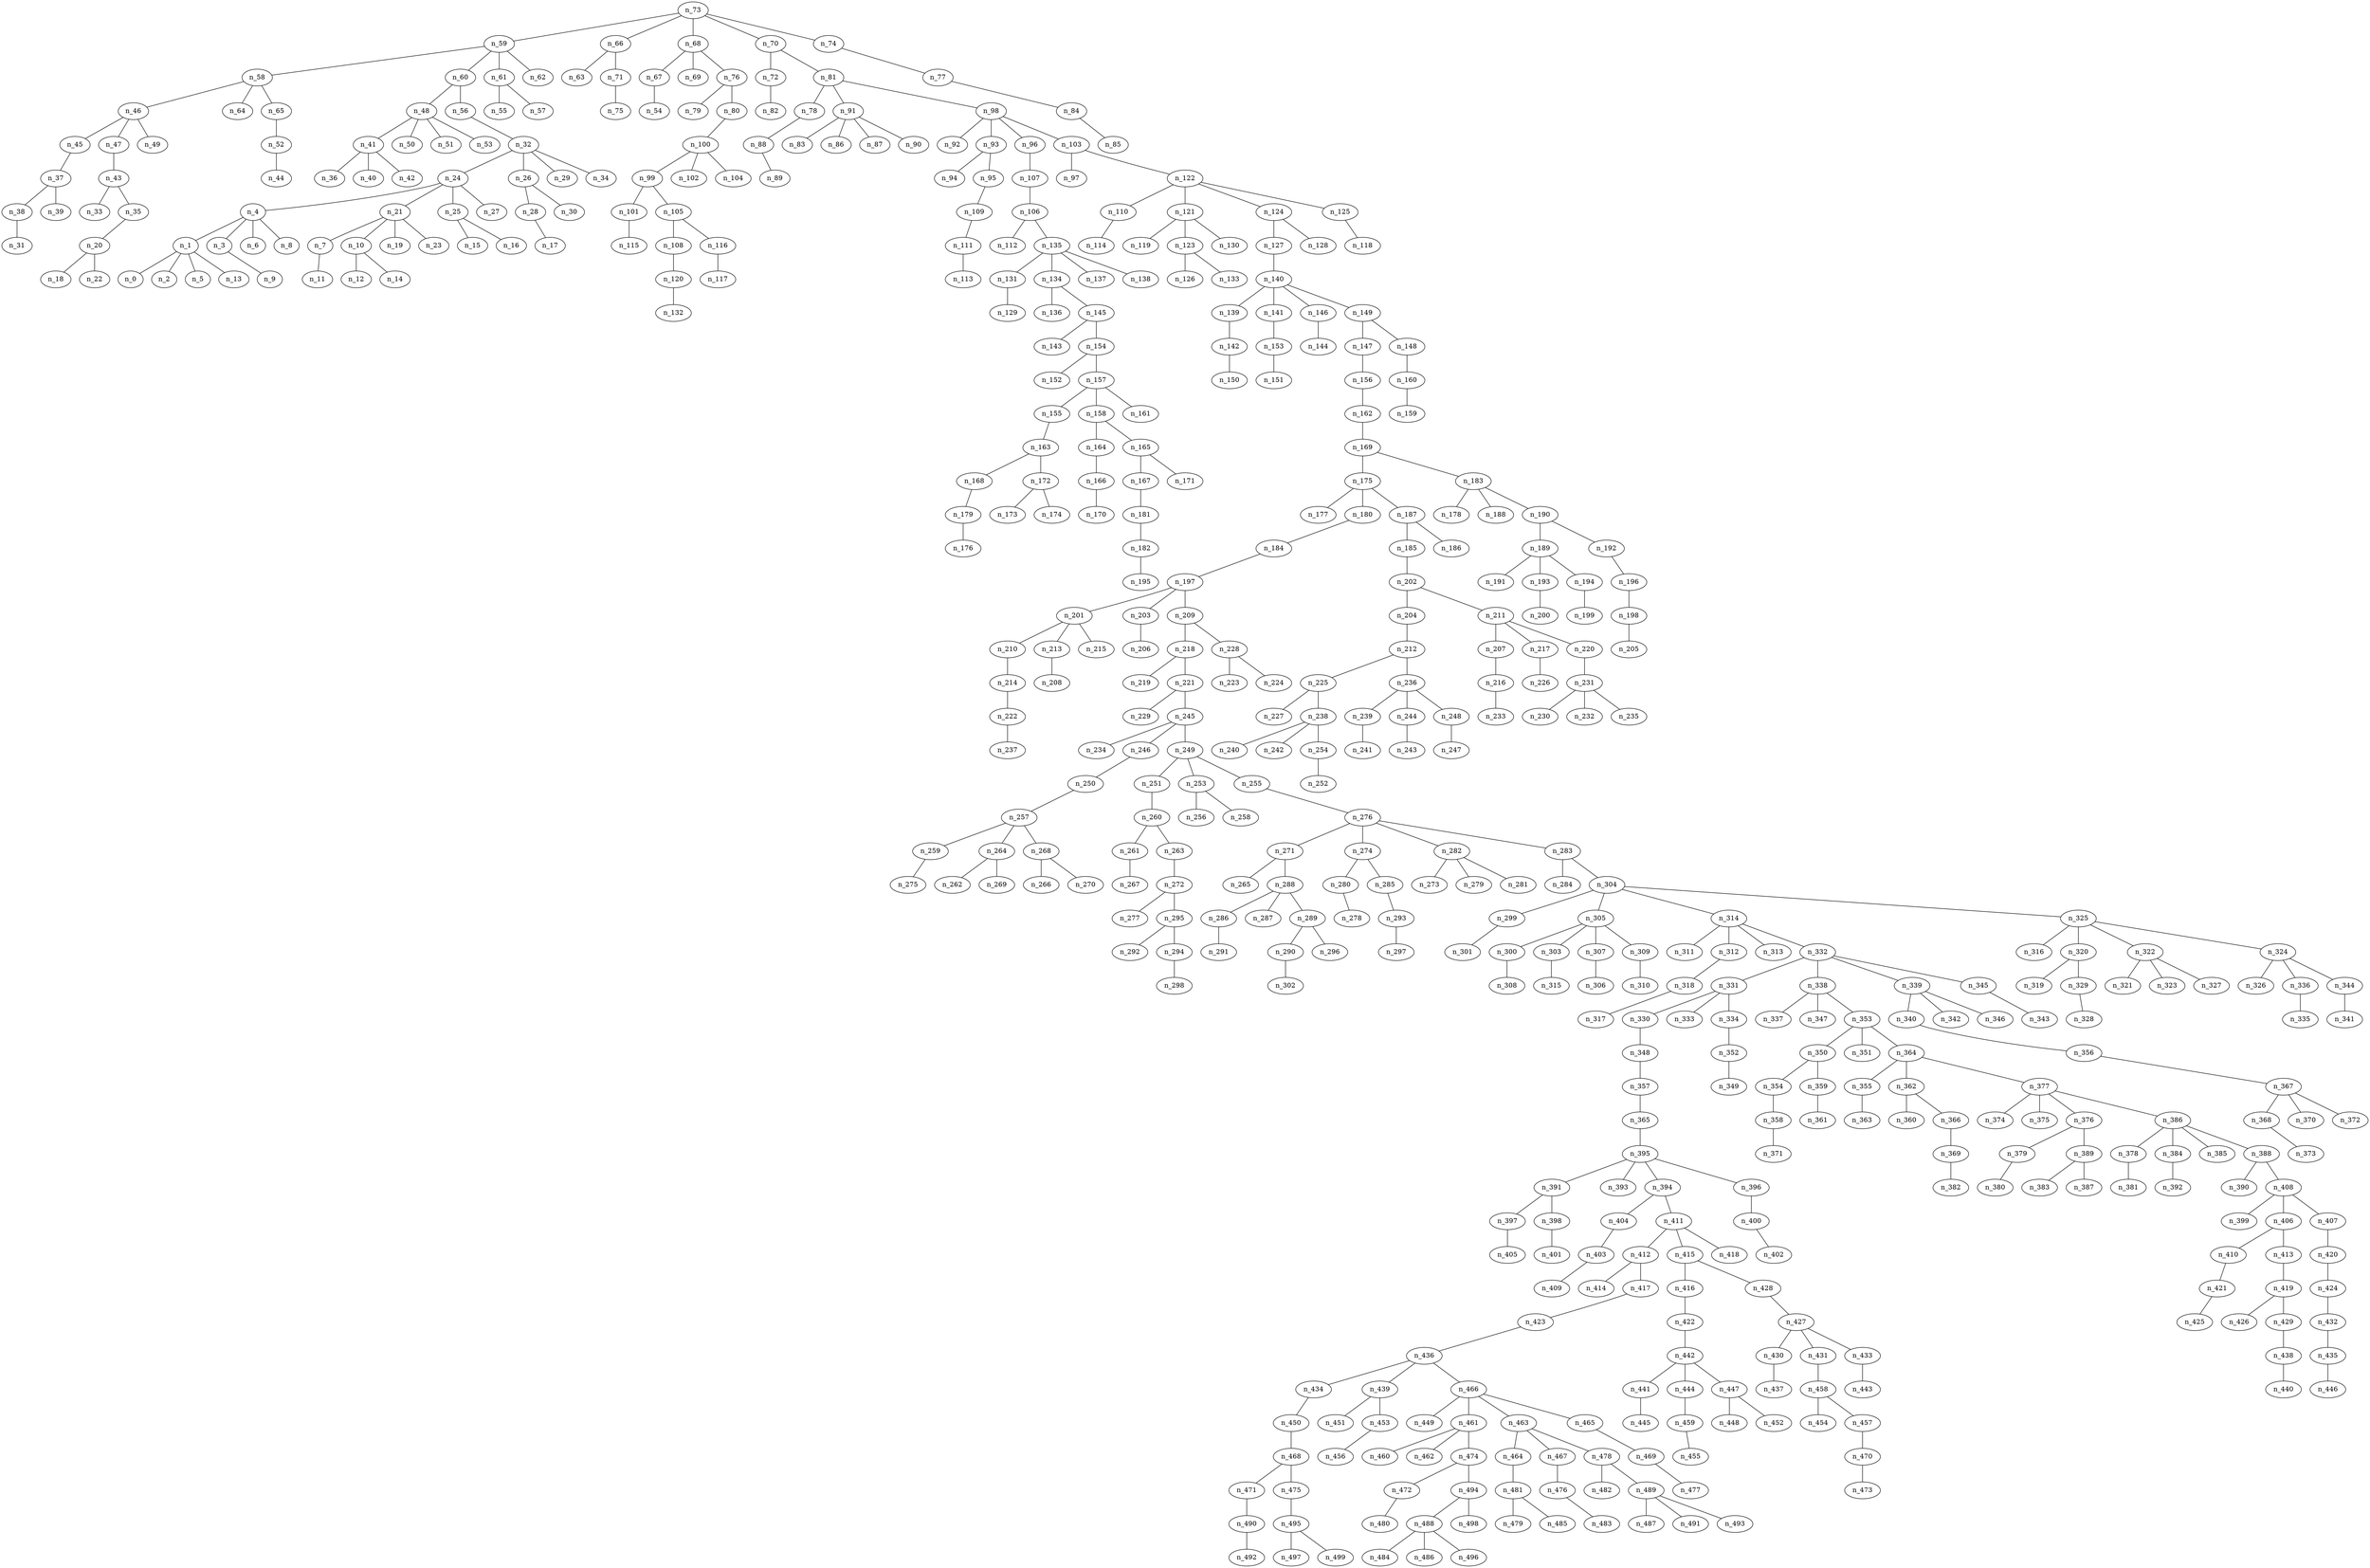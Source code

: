 graph arbol15 {
n_73--n_59
n_73--n_66
n_73--n_68
n_73--n_70
n_73--n_74
n_59--n_58
n_59--n_60
n_59--n_61
n_59--n_62
n_66--n_63
n_66--n_71
n_68--n_67
n_68--n_69
n_68--n_76
n_70--n_72
n_70--n_81
n_74--n_77
n_58--n_46
n_58--n_64
n_58--n_65
n_60--n_48
n_60--n_56
n_61--n_55
n_61--n_57
n_71--n_75
n_67--n_54
n_76--n_79
n_76--n_80
n_72--n_82
n_81--n_78
n_81--n_91
n_81--n_98
n_77--n_84
n_46--n_45
n_46--n_47
n_46--n_49
n_65--n_52
n_48--n_41
n_48--n_50
n_48--n_51
n_48--n_53
n_56--n_32
n_80--n_100
n_78--n_88
n_91--n_83
n_91--n_86
n_91--n_87
n_91--n_90
n_98--n_92
n_98--n_93
n_98--n_96
n_98--n_103
n_84--n_85
n_45--n_37
n_47--n_43
n_52--n_44
n_41--n_36
n_41--n_40
n_41--n_42
n_32--n_24
n_32--n_26
n_32--n_29
n_32--n_34
n_100--n_99
n_100--n_102
n_100--n_104
n_88--n_89
n_93--n_94
n_93--n_95
n_96--n_107
n_103--n_97
n_103--n_122
n_37--n_38
n_37--n_39
n_43--n_33
n_43--n_35
n_24--n_4
n_24--n_21
n_24--n_25
n_24--n_27
n_26--n_28
n_26--n_30
n_99--n_101
n_99--n_105
n_95--n_109
n_107--n_106
n_122--n_110
n_122--n_121
n_122--n_124
n_122--n_125
n_38--n_31
n_35--n_20
n_4--n_1
n_4--n_3
n_4--n_6
n_4--n_8
n_21--n_7
n_21--n_10
n_21--n_19
n_21--n_23
n_25--n_15
n_25--n_16
n_28--n_17
n_101--n_115
n_105--n_108
n_105--n_116
n_109--n_111
n_106--n_112
n_106--n_135
n_110--n_114
n_121--n_119
n_121--n_123
n_121--n_130
n_124--n_127
n_124--n_128
n_125--n_118
n_20--n_18
n_20--n_22
n_1--n_0
n_1--n_2
n_1--n_5
n_1--n_13
n_3--n_9
n_7--n_11
n_10--n_12
n_10--n_14
n_108--n_120
n_116--n_117
n_111--n_113
n_135--n_131
n_135--n_134
n_135--n_137
n_135--n_138
n_123--n_126
n_123--n_133
n_127--n_140
n_120--n_132
n_131--n_129
n_134--n_136
n_134--n_145
n_140--n_139
n_140--n_141
n_140--n_146
n_140--n_149
n_145--n_143
n_145--n_154
n_139--n_142
n_141--n_153
n_146--n_144
n_149--n_147
n_149--n_148
n_154--n_152
n_154--n_157
n_142--n_150
n_153--n_151
n_147--n_156
n_148--n_160
n_157--n_155
n_157--n_158
n_157--n_161
n_156--n_162
n_160--n_159
n_155--n_163
n_158--n_164
n_158--n_165
n_162--n_169
n_163--n_168
n_163--n_172
n_164--n_166
n_165--n_167
n_165--n_171
n_169--n_175
n_169--n_183
n_168--n_179
n_172--n_173
n_172--n_174
n_166--n_170
n_167--n_181
n_175--n_177
n_175--n_180
n_175--n_187
n_183--n_178
n_183--n_188
n_183--n_190
n_179--n_176
n_181--n_182
n_180--n_184
n_187--n_185
n_187--n_186
n_190--n_189
n_190--n_192
n_182--n_195
n_184--n_197
n_185--n_202
n_189--n_191
n_189--n_193
n_189--n_194
n_192--n_196
n_197--n_201
n_197--n_203
n_197--n_209
n_202--n_204
n_202--n_211
n_193--n_200
n_194--n_199
n_196--n_198
n_201--n_210
n_201--n_213
n_201--n_215
n_203--n_206
n_209--n_218
n_209--n_228
n_204--n_212
n_211--n_207
n_211--n_217
n_211--n_220
n_198--n_205
n_210--n_214
n_213--n_208
n_218--n_219
n_218--n_221
n_228--n_223
n_228--n_224
n_212--n_225
n_212--n_236
n_207--n_216
n_217--n_226
n_220--n_231
n_214--n_222
n_221--n_229
n_221--n_245
n_225--n_227
n_225--n_238
n_236--n_239
n_236--n_244
n_236--n_248
n_216--n_233
n_231--n_230
n_231--n_232
n_231--n_235
n_222--n_237
n_245--n_234
n_245--n_246
n_245--n_249
n_238--n_240
n_238--n_242
n_238--n_254
n_239--n_241
n_244--n_243
n_248--n_247
n_246--n_250
n_249--n_251
n_249--n_253
n_249--n_255
n_254--n_252
n_250--n_257
n_251--n_260
n_253--n_256
n_253--n_258
n_255--n_276
n_257--n_259
n_257--n_264
n_257--n_268
n_260--n_261
n_260--n_263
n_276--n_271
n_276--n_274
n_276--n_282
n_276--n_283
n_259--n_275
n_264--n_262
n_264--n_269
n_268--n_266
n_268--n_270
n_261--n_267
n_263--n_272
n_271--n_265
n_271--n_288
n_274--n_280
n_274--n_285
n_282--n_273
n_282--n_279
n_282--n_281
n_283--n_284
n_283--n_304
n_272--n_277
n_272--n_295
n_288--n_286
n_288--n_287
n_288--n_289
n_280--n_278
n_285--n_293
n_304--n_299
n_304--n_305
n_304--n_314
n_304--n_325
n_295--n_292
n_295--n_294
n_286--n_291
n_289--n_290
n_289--n_296
n_293--n_297
n_299--n_301
n_305--n_300
n_305--n_303
n_305--n_307
n_305--n_309
n_314--n_311
n_314--n_312
n_314--n_313
n_314--n_332
n_325--n_316
n_325--n_320
n_325--n_322
n_325--n_324
n_294--n_298
n_290--n_302
n_300--n_308
n_303--n_315
n_307--n_306
n_309--n_310
n_312--n_318
n_332--n_331
n_332--n_338
n_332--n_339
n_332--n_345
n_320--n_319
n_320--n_329
n_322--n_321
n_322--n_323
n_322--n_327
n_324--n_326
n_324--n_336
n_324--n_344
n_318--n_317
n_331--n_330
n_331--n_333
n_331--n_334
n_338--n_337
n_338--n_347
n_338--n_353
n_339--n_340
n_339--n_342
n_339--n_346
n_345--n_343
n_329--n_328
n_336--n_335
n_344--n_341
n_330--n_348
n_334--n_352
n_353--n_350
n_353--n_351
n_353--n_364
n_340--n_356
n_348--n_357
n_352--n_349
n_350--n_354
n_350--n_359
n_364--n_355
n_364--n_362
n_364--n_377
n_356--n_367
n_357--n_365
n_354--n_358
n_359--n_361
n_355--n_363
n_362--n_360
n_362--n_366
n_377--n_374
n_377--n_375
n_377--n_376
n_377--n_386
n_367--n_368
n_367--n_370
n_367--n_372
n_365--n_395
n_358--n_371
n_366--n_369
n_376--n_379
n_376--n_389
n_386--n_378
n_386--n_384
n_386--n_385
n_386--n_388
n_368--n_373
n_395--n_391
n_395--n_393
n_395--n_394
n_395--n_396
n_369--n_382
n_379--n_380
n_389--n_383
n_389--n_387
n_378--n_381
n_384--n_392
n_388--n_390
n_388--n_408
n_391--n_397
n_391--n_398
n_394--n_404
n_394--n_411
n_396--n_400
n_408--n_399
n_408--n_406
n_408--n_407
n_397--n_405
n_398--n_401
n_404--n_403
n_411--n_412
n_411--n_415
n_411--n_418
n_400--n_402
n_406--n_410
n_406--n_413
n_407--n_420
n_403--n_409
n_412--n_414
n_412--n_417
n_415--n_416
n_415--n_428
n_410--n_421
n_413--n_419
n_420--n_424
n_417--n_423
n_416--n_422
n_428--n_427
n_421--n_425
n_419--n_426
n_419--n_429
n_424--n_432
n_423--n_436
n_422--n_442
n_427--n_430
n_427--n_431
n_427--n_433
n_429--n_438
n_432--n_435
n_436--n_434
n_436--n_439
n_436--n_466
n_442--n_441
n_442--n_444
n_442--n_447
n_430--n_437
n_431--n_458
n_433--n_443
n_438--n_440
n_435--n_446
n_434--n_450
n_439--n_451
n_439--n_453
n_466--n_449
n_466--n_461
n_466--n_463
n_466--n_465
n_441--n_445
n_444--n_459
n_447--n_448
n_447--n_452
n_458--n_454
n_458--n_457
n_450--n_468
n_453--n_456
n_461--n_460
n_461--n_462
n_461--n_474
n_463--n_464
n_463--n_467
n_463--n_478
n_465--n_469
n_459--n_455
n_457--n_470
n_468--n_471
n_468--n_475
n_474--n_472
n_474--n_494
n_464--n_481
n_467--n_476
n_478--n_482
n_478--n_489
n_469--n_477
n_470--n_473
n_471--n_490
n_475--n_495
n_472--n_480
n_494--n_488
n_494--n_498
n_481--n_479
n_481--n_485
n_476--n_483
n_489--n_487
n_489--n_491
n_489--n_493
n_490--n_492
n_495--n_497
n_495--n_499
n_488--n_484
n_488--n_486
n_488--n_496
}